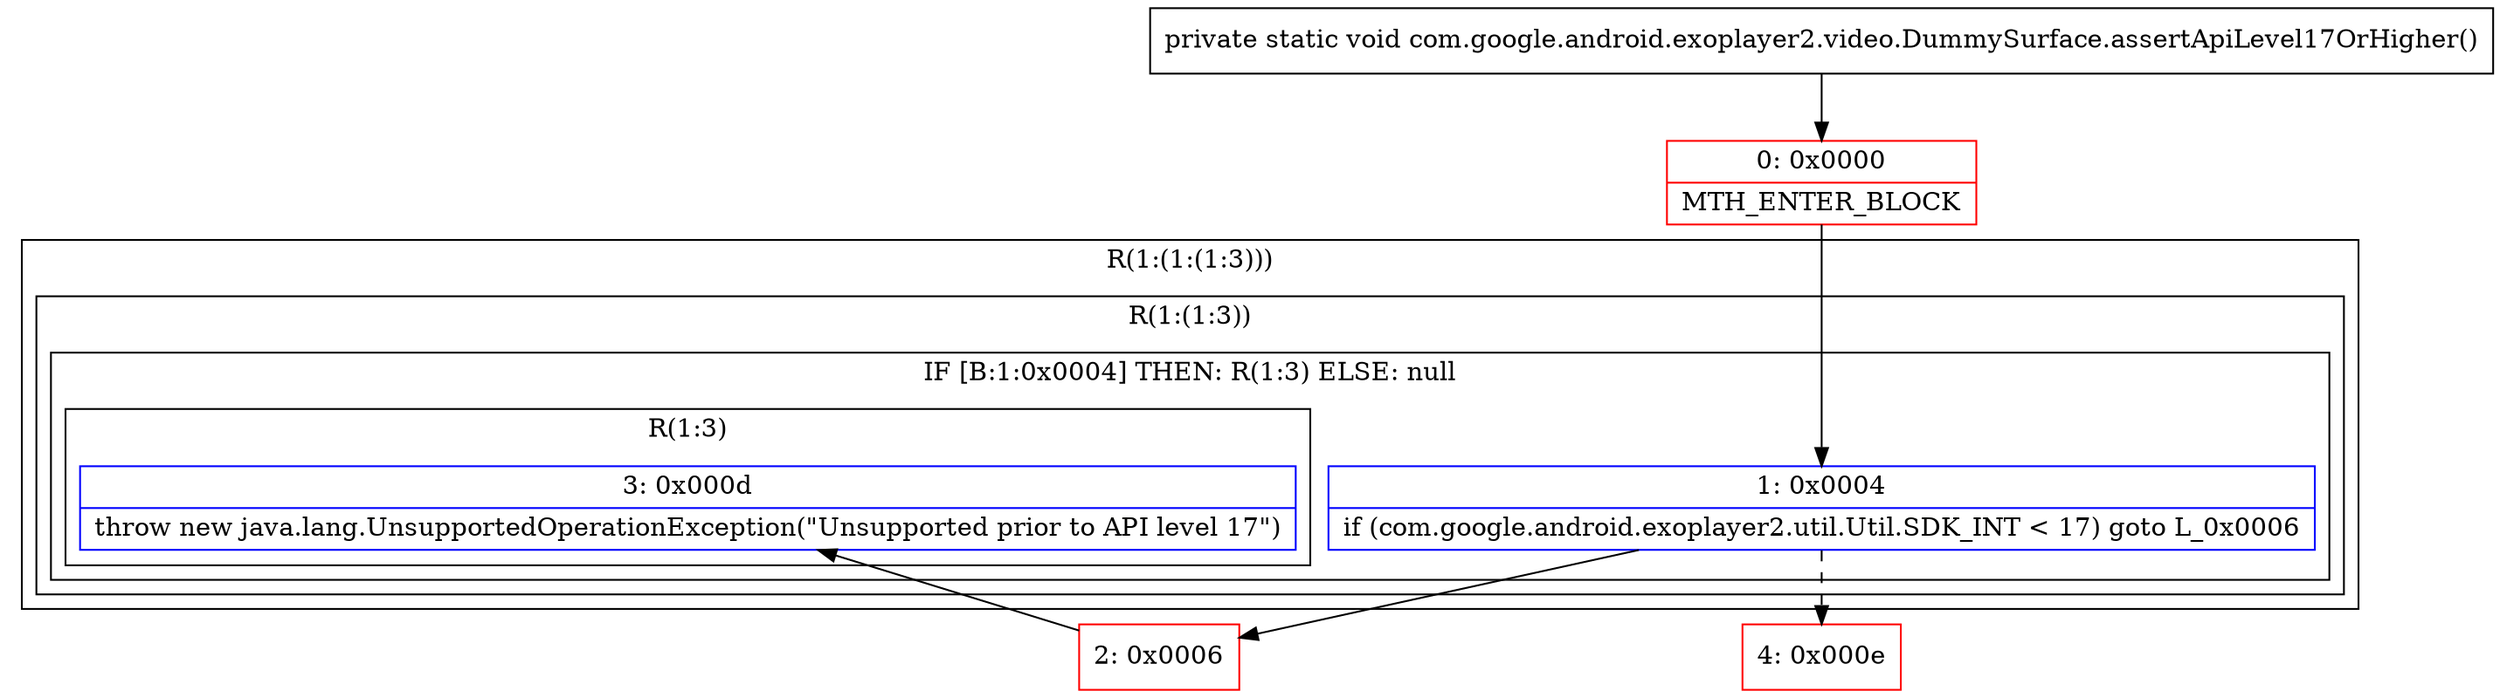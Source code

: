 digraph "CFG forcom.google.android.exoplayer2.video.DummySurface.assertApiLevel17OrHigher()V" {
subgraph cluster_Region_2000887451 {
label = "R(1:(1:(1:3)))";
node [shape=record,color=blue];
subgraph cluster_Region_770017697 {
label = "R(1:(1:3))";
node [shape=record,color=blue];
subgraph cluster_IfRegion_1043345078 {
label = "IF [B:1:0x0004] THEN: R(1:3) ELSE: null";
node [shape=record,color=blue];
Node_1 [shape=record,label="{1\:\ 0x0004|if (com.google.android.exoplayer2.util.Util.SDK_INT \< 17) goto L_0x0006\l}"];
subgraph cluster_Region_548755677 {
label = "R(1:3)";
node [shape=record,color=blue];
Node_3 [shape=record,label="{3\:\ 0x000d|throw new java.lang.UnsupportedOperationException(\"Unsupported prior to API level 17\")\l}"];
}
}
}
}
Node_0 [shape=record,color=red,label="{0\:\ 0x0000|MTH_ENTER_BLOCK\l}"];
Node_2 [shape=record,color=red,label="{2\:\ 0x0006}"];
Node_4 [shape=record,color=red,label="{4\:\ 0x000e}"];
MethodNode[shape=record,label="{private static void com.google.android.exoplayer2.video.DummySurface.assertApiLevel17OrHigher() }"];
MethodNode -> Node_0;
Node_1 -> Node_2;
Node_1 -> Node_4[style=dashed];
Node_0 -> Node_1;
Node_2 -> Node_3;
}

